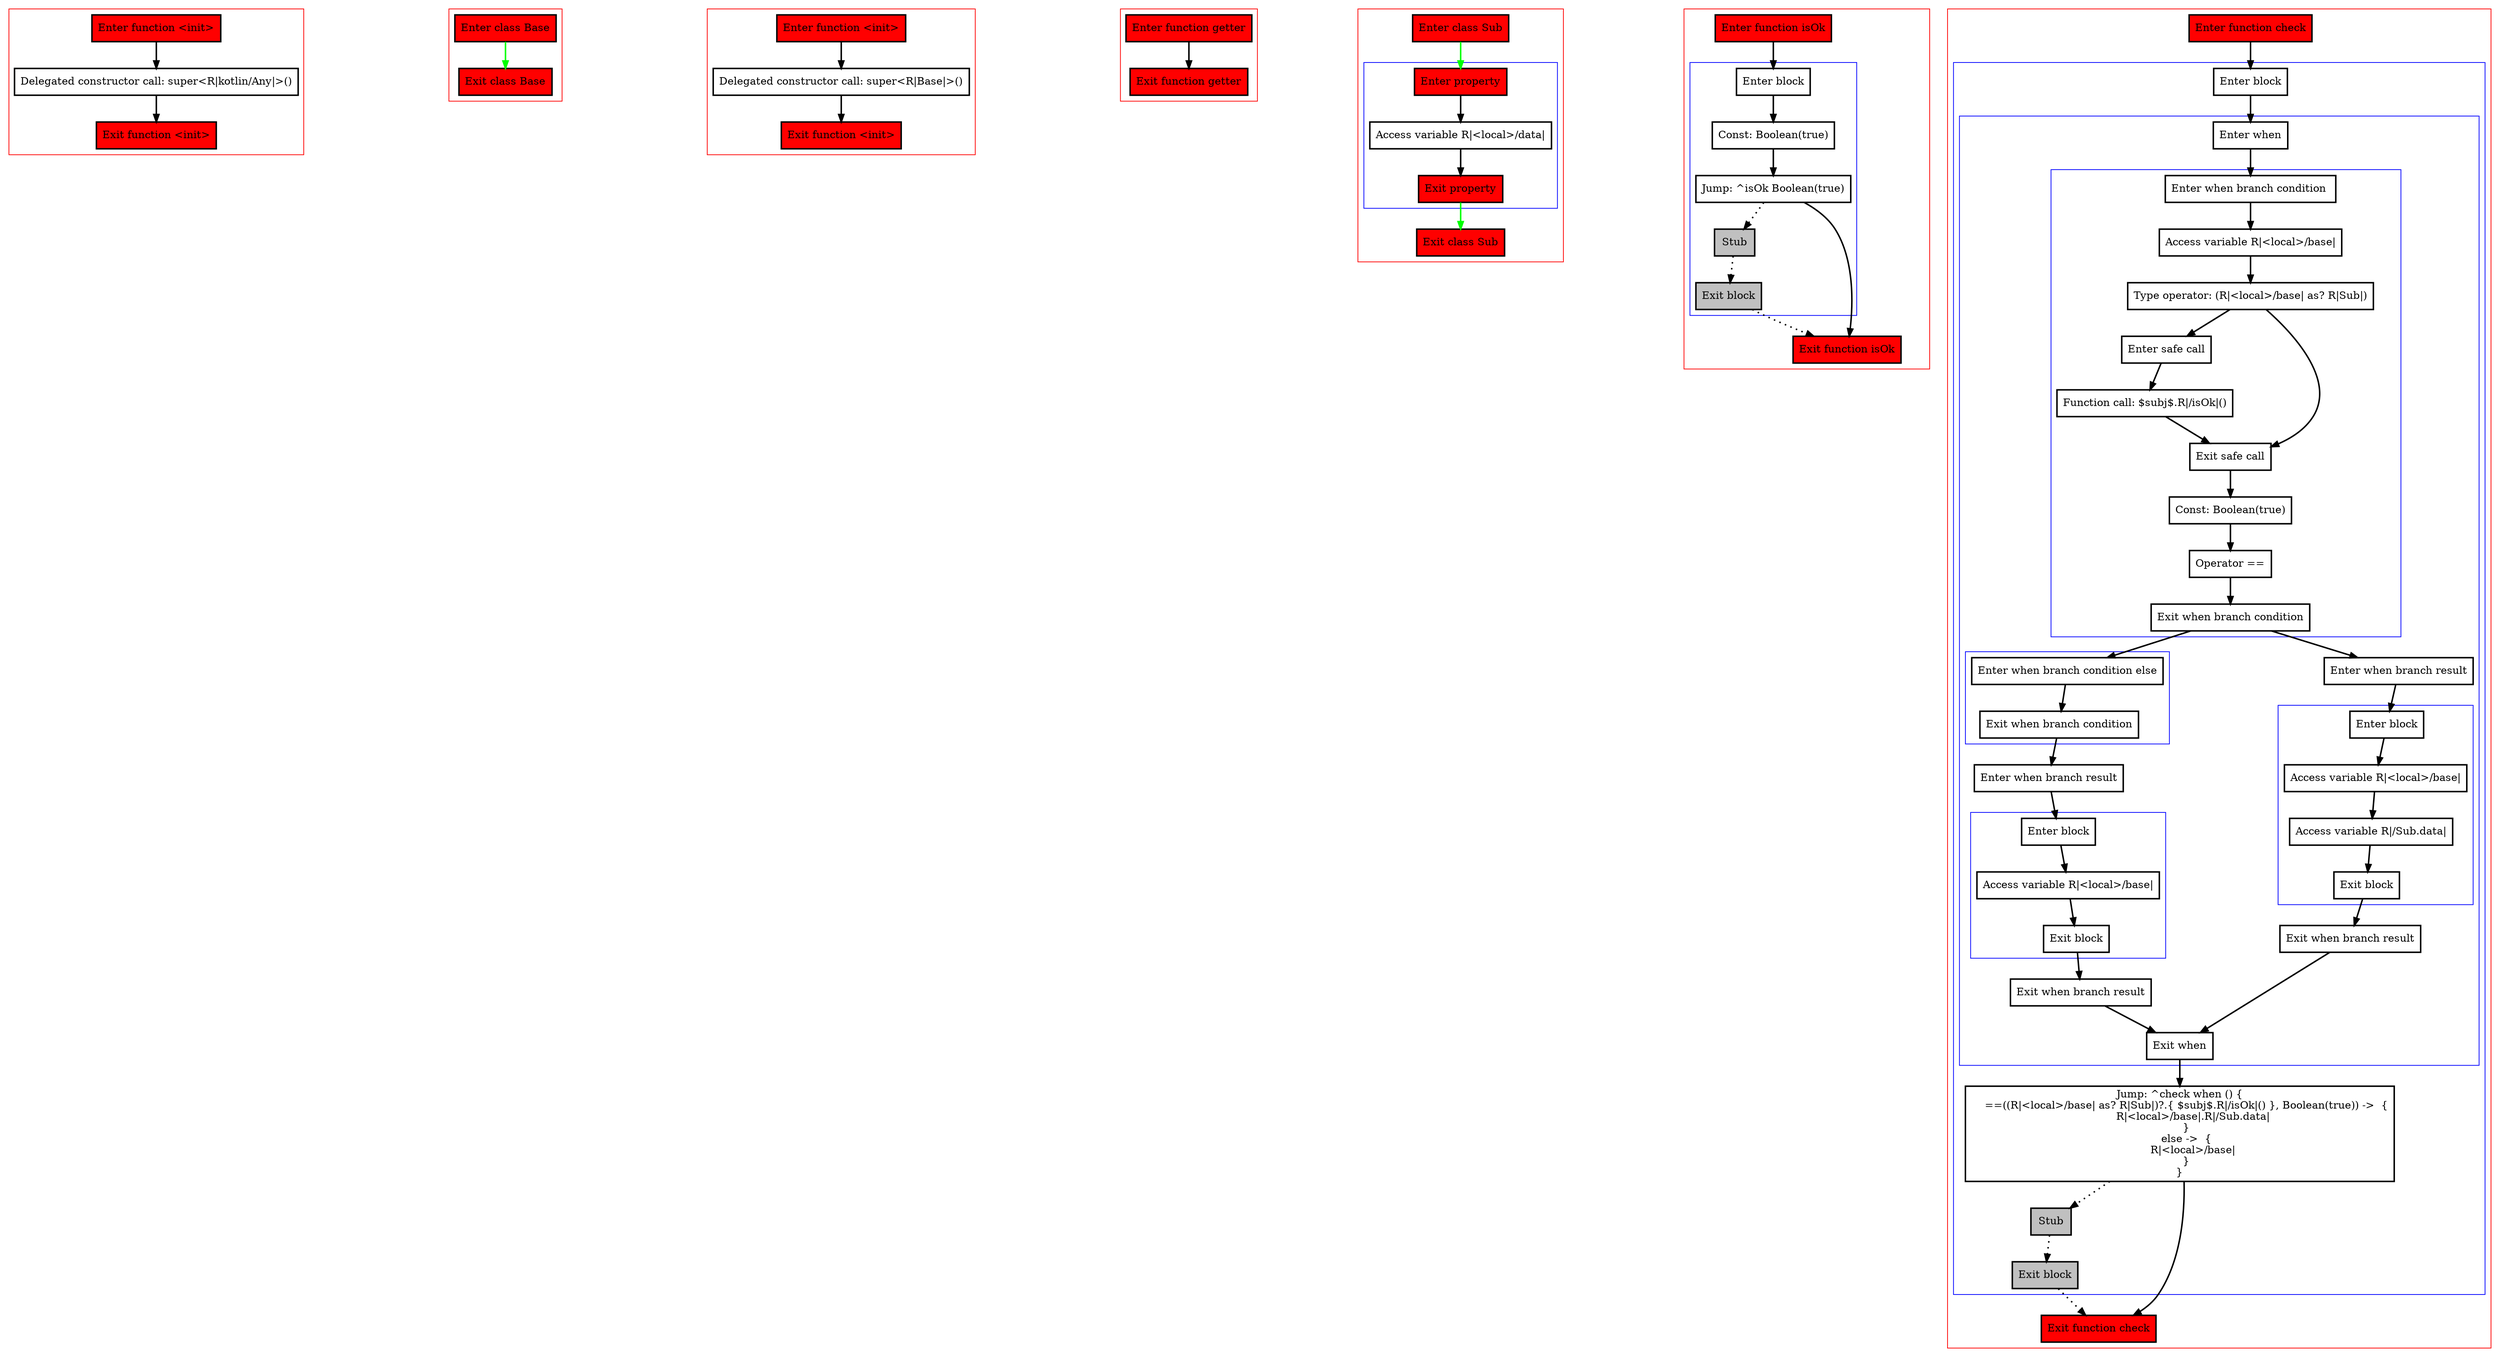 digraph functionCallBound_kt {
    graph [nodesep=3]
    node [shape=box penwidth=2]
    edge [penwidth=2]

    subgraph cluster_0 {
        color=red
        0 [label="Enter function <init>" style="filled" fillcolor=red];
        2 [label="Delegated constructor call: super<R|kotlin/Any|>()"];
        1 [label="Exit function <init>" style="filled" fillcolor=red];
    }
    0 -> {2};
    2 -> {1};

    subgraph cluster_1 {
        color=red
        4 [label="Enter class Base" style="filled" fillcolor=red];
        3 [label="Exit class Base" style="filled" fillcolor=red];
    }
    4 -> {3} [color=green];

    subgraph cluster_2 {
        color=red
        5 [label="Enter function <init>" style="filled" fillcolor=red];
        7 [label="Delegated constructor call: super<R|Base|>()"];
        6 [label="Exit function <init>" style="filled" fillcolor=red];
    }
    5 -> {7};
    7 -> {6};

    subgraph cluster_3 {
        color=red
        8 [label="Enter function getter" style="filled" fillcolor=red];
        9 [label="Exit function getter" style="filled" fillcolor=red];
    }
    8 -> {9};

    subgraph cluster_4 {
        color=red
        14 [label="Enter class Sub" style="filled" fillcolor=red];
        subgraph cluster_5 {
            color=blue
            10 [label="Enter property" style="filled" fillcolor=red];
            12 [label="Access variable R|<local>/data|"];
            11 [label="Exit property" style="filled" fillcolor=red];
        }
        13 [label="Exit class Sub" style="filled" fillcolor=red];
    }
    14 -> {10} [color=green];
    10 -> {12};
    11 -> {13} [color=green];
    12 -> {11};

    subgraph cluster_6 {
        color=red
        15 [label="Enter function isOk" style="filled" fillcolor=red];
        subgraph cluster_7 {
            color=blue
            17 [label="Enter block"];
            18 [label="Const: Boolean(true)"];
            19 [label="Jump: ^isOk Boolean(true)"];
            20 [label="Stub" style="filled" fillcolor=gray];
            21 [label="Exit block" style="filled" fillcolor=gray];
        }
        16 [label="Exit function isOk" style="filled" fillcolor=red];
    }
    15 -> {17};
    17 -> {18};
    18 -> {19};
    19 -> {16};
    19 -> {20} [style=dotted];
    20 -> {21} [style=dotted];
    21 -> {16} [style=dotted];

    subgraph cluster_8 {
        color=red
        22 [label="Enter function check" style="filled" fillcolor=red];
        subgraph cluster_9 {
            color=blue
            24 [label="Enter block"];
            subgraph cluster_10 {
                color=blue
                25 [label="Enter when"];
                subgraph cluster_11 {
                    color=blue
                    27 [label="Enter when branch condition "];
                    28 [label="Access variable R|<local>/base|"];
                    29 [label="Type operator: (R|<local>/base| as? R|Sub|)"];
                    30 [label="Enter safe call"];
                    32 [label="Function call: $subj$.R|/isOk|()"];
                    31 [label="Exit safe call"];
                    33 [label="Const: Boolean(true)"];
                    34 [label="Operator =="];
                    35 [label="Exit when branch condition"];
                }
                subgraph cluster_12 {
                    color=blue
                    42 [label="Enter when branch condition else"];
                    43 [label="Exit when branch condition"];
                }
                44 [label="Enter when branch result"];
                subgraph cluster_13 {
                    color=blue
                    45 [label="Enter block"];
                    46 [label="Access variable R|<local>/base|"];
                    47 [label="Exit block"];
                }
                48 [label="Exit when branch result"];
                36 [label="Enter when branch result"];
                subgraph cluster_14 {
                    color=blue
                    37 [label="Enter block"];
                    38 [label="Access variable R|<local>/base|"];
                    39 [label="Access variable R|/Sub.data|"];
                    40 [label="Exit block"];
                }
                41 [label="Exit when branch result"];
                26 [label="Exit when"];
            }
            49 [label="Jump: ^check when () {
    ==((R|<local>/base| as? R|Sub|)?.{ $subj$.R|/isOk|() }, Boolean(true)) ->  {
        R|<local>/base|.R|/Sub.data|
    }
    else ->  {
        R|<local>/base|
    }
}
"];
            50 [label="Stub" style="filled" fillcolor=gray];
            51 [label="Exit block" style="filled" fillcolor=gray];
        }
        23 [label="Exit function check" style="filled" fillcolor=red];
    }
    22 -> {24};
    24 -> {25};
    25 -> {27};
    26 -> {49};
    27 -> {28};
    28 -> {29};
    29 -> {30 31};
    30 -> {32};
    31 -> {33};
    32 -> {31};
    33 -> {34};
    34 -> {35};
    35 -> {36 42};
    36 -> {37};
    37 -> {38};
    38 -> {39};
    39 -> {40};
    40 -> {41};
    41 -> {26};
    42 -> {43};
    43 -> {44};
    44 -> {45};
    45 -> {46};
    46 -> {47};
    47 -> {48};
    48 -> {26};
    49 -> {23};
    49 -> {50} [style=dotted];
    50 -> {51} [style=dotted];
    51 -> {23} [style=dotted];

}
